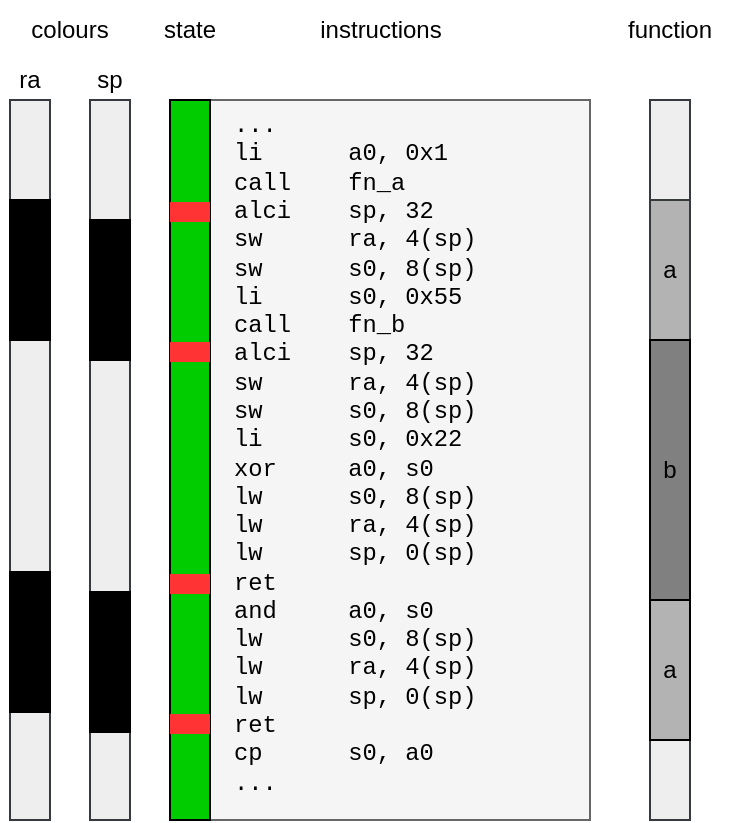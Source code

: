 <mxfile version="26.0.11">
  <diagram name="Seite-1" id="xeU27EbtqhHBBnQHDd9D">
    <mxGraphModel dx="783" dy="437" grid="1" gridSize="10" guides="1" tooltips="1" connect="1" arrows="1" fold="1" page="1" pageScale="1" pageWidth="1169" pageHeight="827" math="0" shadow="0">
      <root>
        <mxCell id="0" />
        <mxCell id="1" parent="0" />
        <mxCell id="JVvQ0PYDtXeMyq0miMnN-3" value="" style="rounded=0;whiteSpace=wrap;html=1;fillColor=#eeeeee;strokeColor=#36393d;" parent="1" vertex="1">
          <mxGeometry x="700" y="300" width="20" height="360" as="geometry" />
        </mxCell>
        <mxCell id="JVvQ0PYDtXeMyq0miMnN-4" value="" style="rounded=0;whiteSpace=wrap;html=1;fillColor=#f5f5f5;fontColor=#333333;strokeColor=#666666;" parent="1" vertex="1">
          <mxGeometry x="480" y="300" width="190" height="360" as="geometry" />
        </mxCell>
        <mxCell id="JVvQ0PYDtXeMyq0miMnN-5" value="&lt;div&gt;...&lt;br&gt;&lt;/div&gt;&lt;div&gt;li&amp;nbsp;&amp;nbsp;&amp;nbsp;&amp;nbsp;&amp;nbsp; a0, 0x1&lt;/div&gt;call&amp;nbsp;&amp;nbsp;&amp;nbsp; fn_a&lt;br&gt;alci&amp;nbsp;&amp;nbsp;&amp;nbsp; sp, 32&lt;br&gt;sw&amp;nbsp;&amp;nbsp;&amp;nbsp;&amp;nbsp;&amp;nbsp; ra, 4(sp)&lt;br&gt;sw&amp;nbsp;&amp;nbsp;&amp;nbsp;&amp;nbsp;&amp;nbsp; s0, 8(sp)&lt;br&gt;li&amp;nbsp;&amp;nbsp;&amp;nbsp;&amp;nbsp;&amp;nbsp; s0, 0x55&lt;br&gt;call&amp;nbsp;&amp;nbsp;&amp;nbsp; fn_b&lt;br&gt;alci&amp;nbsp;&amp;nbsp;&amp;nbsp; sp, 32&lt;br&gt;sw&amp;nbsp;&amp;nbsp;&amp;nbsp;&amp;nbsp;&amp;nbsp; ra, 4(sp)&lt;br&gt;sw&amp;nbsp;&amp;nbsp;&amp;nbsp;&amp;nbsp;&amp;nbsp; s0, 8(sp)&lt;br&gt;li&amp;nbsp;&amp;nbsp;&amp;nbsp;&amp;nbsp;&amp;nbsp; s0, 0x22&lt;br&gt;xor&amp;nbsp;&amp;nbsp;&amp;nbsp;&amp;nbsp; a0, s0&lt;br&gt;lw&amp;nbsp;&amp;nbsp;&amp;nbsp;&amp;nbsp;&amp;nbsp; s0, 8(sp)&lt;br&gt;lw&amp;nbsp;&amp;nbsp;&amp;nbsp;&amp;nbsp;&amp;nbsp; ra, 4(sp)&lt;br&gt;lw&amp;nbsp;&amp;nbsp;&amp;nbsp;&amp;nbsp;&amp;nbsp; sp, 0(sp)&lt;br&gt;ret&lt;br&gt;and&amp;nbsp;&amp;nbsp;&amp;nbsp;&amp;nbsp; a0, s0&lt;br&gt;lw&amp;nbsp;&amp;nbsp;&amp;nbsp;&amp;nbsp;&amp;nbsp; s0, 8(sp)&lt;br&gt;lw&amp;nbsp;&amp;nbsp;&amp;nbsp;&amp;nbsp;&amp;nbsp; ra, 4(sp)&lt;br&gt;lw&amp;nbsp;&amp;nbsp;&amp;nbsp;&amp;nbsp;&amp;nbsp; sp, 0(sp)&lt;br&gt;ret&lt;br&gt;&lt;div&gt;cp&amp;nbsp;&amp;nbsp;&amp;nbsp;&amp;nbsp;&amp;nbsp; s0, a0&lt;/div&gt;&lt;div&gt;...&lt;br&gt;&lt;/div&gt;" style="text;html=1;align=left;verticalAlign=middle;whiteSpace=wrap;rounded=0;fontFamily=Courier New;fontSize=11.9;" parent="1" vertex="1">
          <mxGeometry x="490" y="297" width="150" height="360" as="geometry" />
        </mxCell>
        <mxCell id="JVvQ0PYDtXeMyq0miMnN-6" value="" style="rounded=0;whiteSpace=wrap;html=1;fillColor=#eeeeee;strokeColor=#36393d;" parent="1" vertex="1">
          <mxGeometry x="420" y="300" width="20" height="360" as="geometry" />
        </mxCell>
        <mxCell id="JVvQ0PYDtXeMyq0miMnN-7" value="" style="rounded=0;whiteSpace=wrap;html=1;fillColor=#eeeeee;strokeColor=#36393d;" parent="1" vertex="1">
          <mxGeometry x="380" y="300" width="20" height="360" as="geometry" />
        </mxCell>
        <mxCell id="JVvQ0PYDtXeMyq0miMnN-8" value="function" style="text;html=1;align=center;verticalAlign=middle;whiteSpace=wrap;rounded=0;" parent="1" vertex="1">
          <mxGeometry x="680" y="250" width="60" height="30" as="geometry" />
        </mxCell>
        <mxCell id="JVvQ0PYDtXeMyq0miMnN-9" value="&lt;div&gt;sp&lt;/div&gt;" style="text;html=1;align=center;verticalAlign=middle;whiteSpace=wrap;rounded=0;" parent="1" vertex="1">
          <mxGeometry x="415" y="280" width="30" height="20" as="geometry" />
        </mxCell>
        <mxCell id="JVvQ0PYDtXeMyq0miMnN-10" value="&lt;div&gt;ra&lt;/div&gt;" style="text;html=1;align=center;verticalAlign=middle;whiteSpace=wrap;rounded=0;" parent="1" vertex="1">
          <mxGeometry x="375" y="280" width="30" height="20" as="geometry" />
        </mxCell>
        <mxCell id="JVvQ0PYDtXeMyq0miMnN-11" value="&lt;div&gt;colours&lt;/div&gt;" style="text;html=1;align=center;verticalAlign=middle;whiteSpace=wrap;rounded=0;" parent="1" vertex="1">
          <mxGeometry x="380" y="250" width="60" height="30" as="geometry" />
        </mxCell>
        <mxCell id="JVvQ0PYDtXeMyq0miMnN-12" value="" style="rounded=0;whiteSpace=wrap;html=1;fillColor=#eeeeee;strokeColor=#36393d;" parent="1" vertex="1">
          <mxGeometry x="700" y="300" width="20" height="50" as="geometry" />
        </mxCell>
        <mxCell id="JVvQ0PYDtXeMyq0miMnN-13" value="a" style="rounded=0;whiteSpace=wrap;html=1;fillColor=#B3B3B3;strokeColor=#36393d;" parent="1" vertex="1">
          <mxGeometry x="700" y="350" width="20" height="70" as="geometry" />
        </mxCell>
        <mxCell id="JVvQ0PYDtXeMyq0miMnN-14" value="b" style="rounded=0;whiteSpace=wrap;html=1;fillColor=#808080;" parent="1" vertex="1">
          <mxGeometry x="700" y="420" width="20" height="130" as="geometry" />
        </mxCell>
        <mxCell id="JVvQ0PYDtXeMyq0miMnN-15" value="a" style="rounded=0;whiteSpace=wrap;html=1;fillColor=#B3B3B3;" parent="1" vertex="1">
          <mxGeometry x="700" y="550" width="20" height="70" as="geometry" />
        </mxCell>
        <mxCell id="JVvQ0PYDtXeMyq0miMnN-16" value="" style="rounded=0;whiteSpace=wrap;html=1;fillColor=#000000;" parent="1" vertex="1">
          <mxGeometry x="420" y="360" width="20" height="70" as="geometry" />
        </mxCell>
        <mxCell id="JVvQ0PYDtXeMyq0miMnN-17" value="" style="rounded=0;whiteSpace=wrap;html=1;fillColor=#000000;" parent="1" vertex="1">
          <mxGeometry x="380" y="350" width="20" height="70" as="geometry" />
        </mxCell>
        <mxCell id="JVvQ0PYDtXeMyq0miMnN-19" value="" style="rounded=0;whiteSpace=wrap;html=1;fillColor=#000000;" parent="1" vertex="1">
          <mxGeometry x="420" y="546" width="20" height="70" as="geometry" />
        </mxCell>
        <mxCell id="JVvQ0PYDtXeMyq0miMnN-20" value="" style="rounded=0;whiteSpace=wrap;html=1;fillColor=#000000;" parent="1" vertex="1">
          <mxGeometry x="380" y="536" width="20" height="70" as="geometry" />
        </mxCell>
        <mxCell id="JVvQ0PYDtXeMyq0miMnN-21" value="" style="rounded=0;whiteSpace=wrap;html=1;fillColor=#00CC00;strokeColor=default;" parent="1" vertex="1">
          <mxGeometry x="460" y="300" width="20" height="360" as="geometry" />
        </mxCell>
        <mxCell id="JVvQ0PYDtXeMyq0miMnN-25" value="" style="rounded=0;whiteSpace=wrap;html=1;fillColor=#FF3333;strokeColor=none;" parent="1" vertex="1">
          <mxGeometry x="460" y="537" width="20" height="10" as="geometry" />
        </mxCell>
        <mxCell id="JVvQ0PYDtXeMyq0miMnN-26" value="" style="rounded=0;whiteSpace=wrap;html=1;fillColor=#FF3333;strokeColor=none;" parent="1" vertex="1">
          <mxGeometry x="460" y="607" width="20" height="10" as="geometry" />
        </mxCell>
        <mxCell id="JVvQ0PYDtXeMyq0miMnN-27" value="" style="rounded=0;whiteSpace=wrap;html=1;fillColor=#FF3333;strokeColor=none;" parent="1" vertex="1">
          <mxGeometry x="460" y="421" width="20" height="10" as="geometry" />
        </mxCell>
        <mxCell id="JVvQ0PYDtXeMyq0miMnN-28" value="" style="rounded=0;whiteSpace=wrap;html=1;fillColor=#FF3333;strokeColor=none;" parent="1" vertex="1">
          <mxGeometry x="460" y="351" width="20" height="10" as="geometry" />
        </mxCell>
        <mxCell id="JVvQ0PYDtXeMyq0miMnN-33" value="instructions" style="text;html=1;align=center;verticalAlign=middle;whiteSpace=wrap;rounded=0;" parent="1" vertex="1">
          <mxGeometry x="532.5" y="250" width="65" height="30" as="geometry" />
        </mxCell>
        <mxCell id="JVvQ0PYDtXeMyq0miMnN-34" value="state" style="text;html=1;align=center;verticalAlign=middle;whiteSpace=wrap;rounded=0;" parent="1" vertex="1">
          <mxGeometry x="440" y="250" width="60" height="30" as="geometry" />
        </mxCell>
      </root>
    </mxGraphModel>
  </diagram>
</mxfile>
